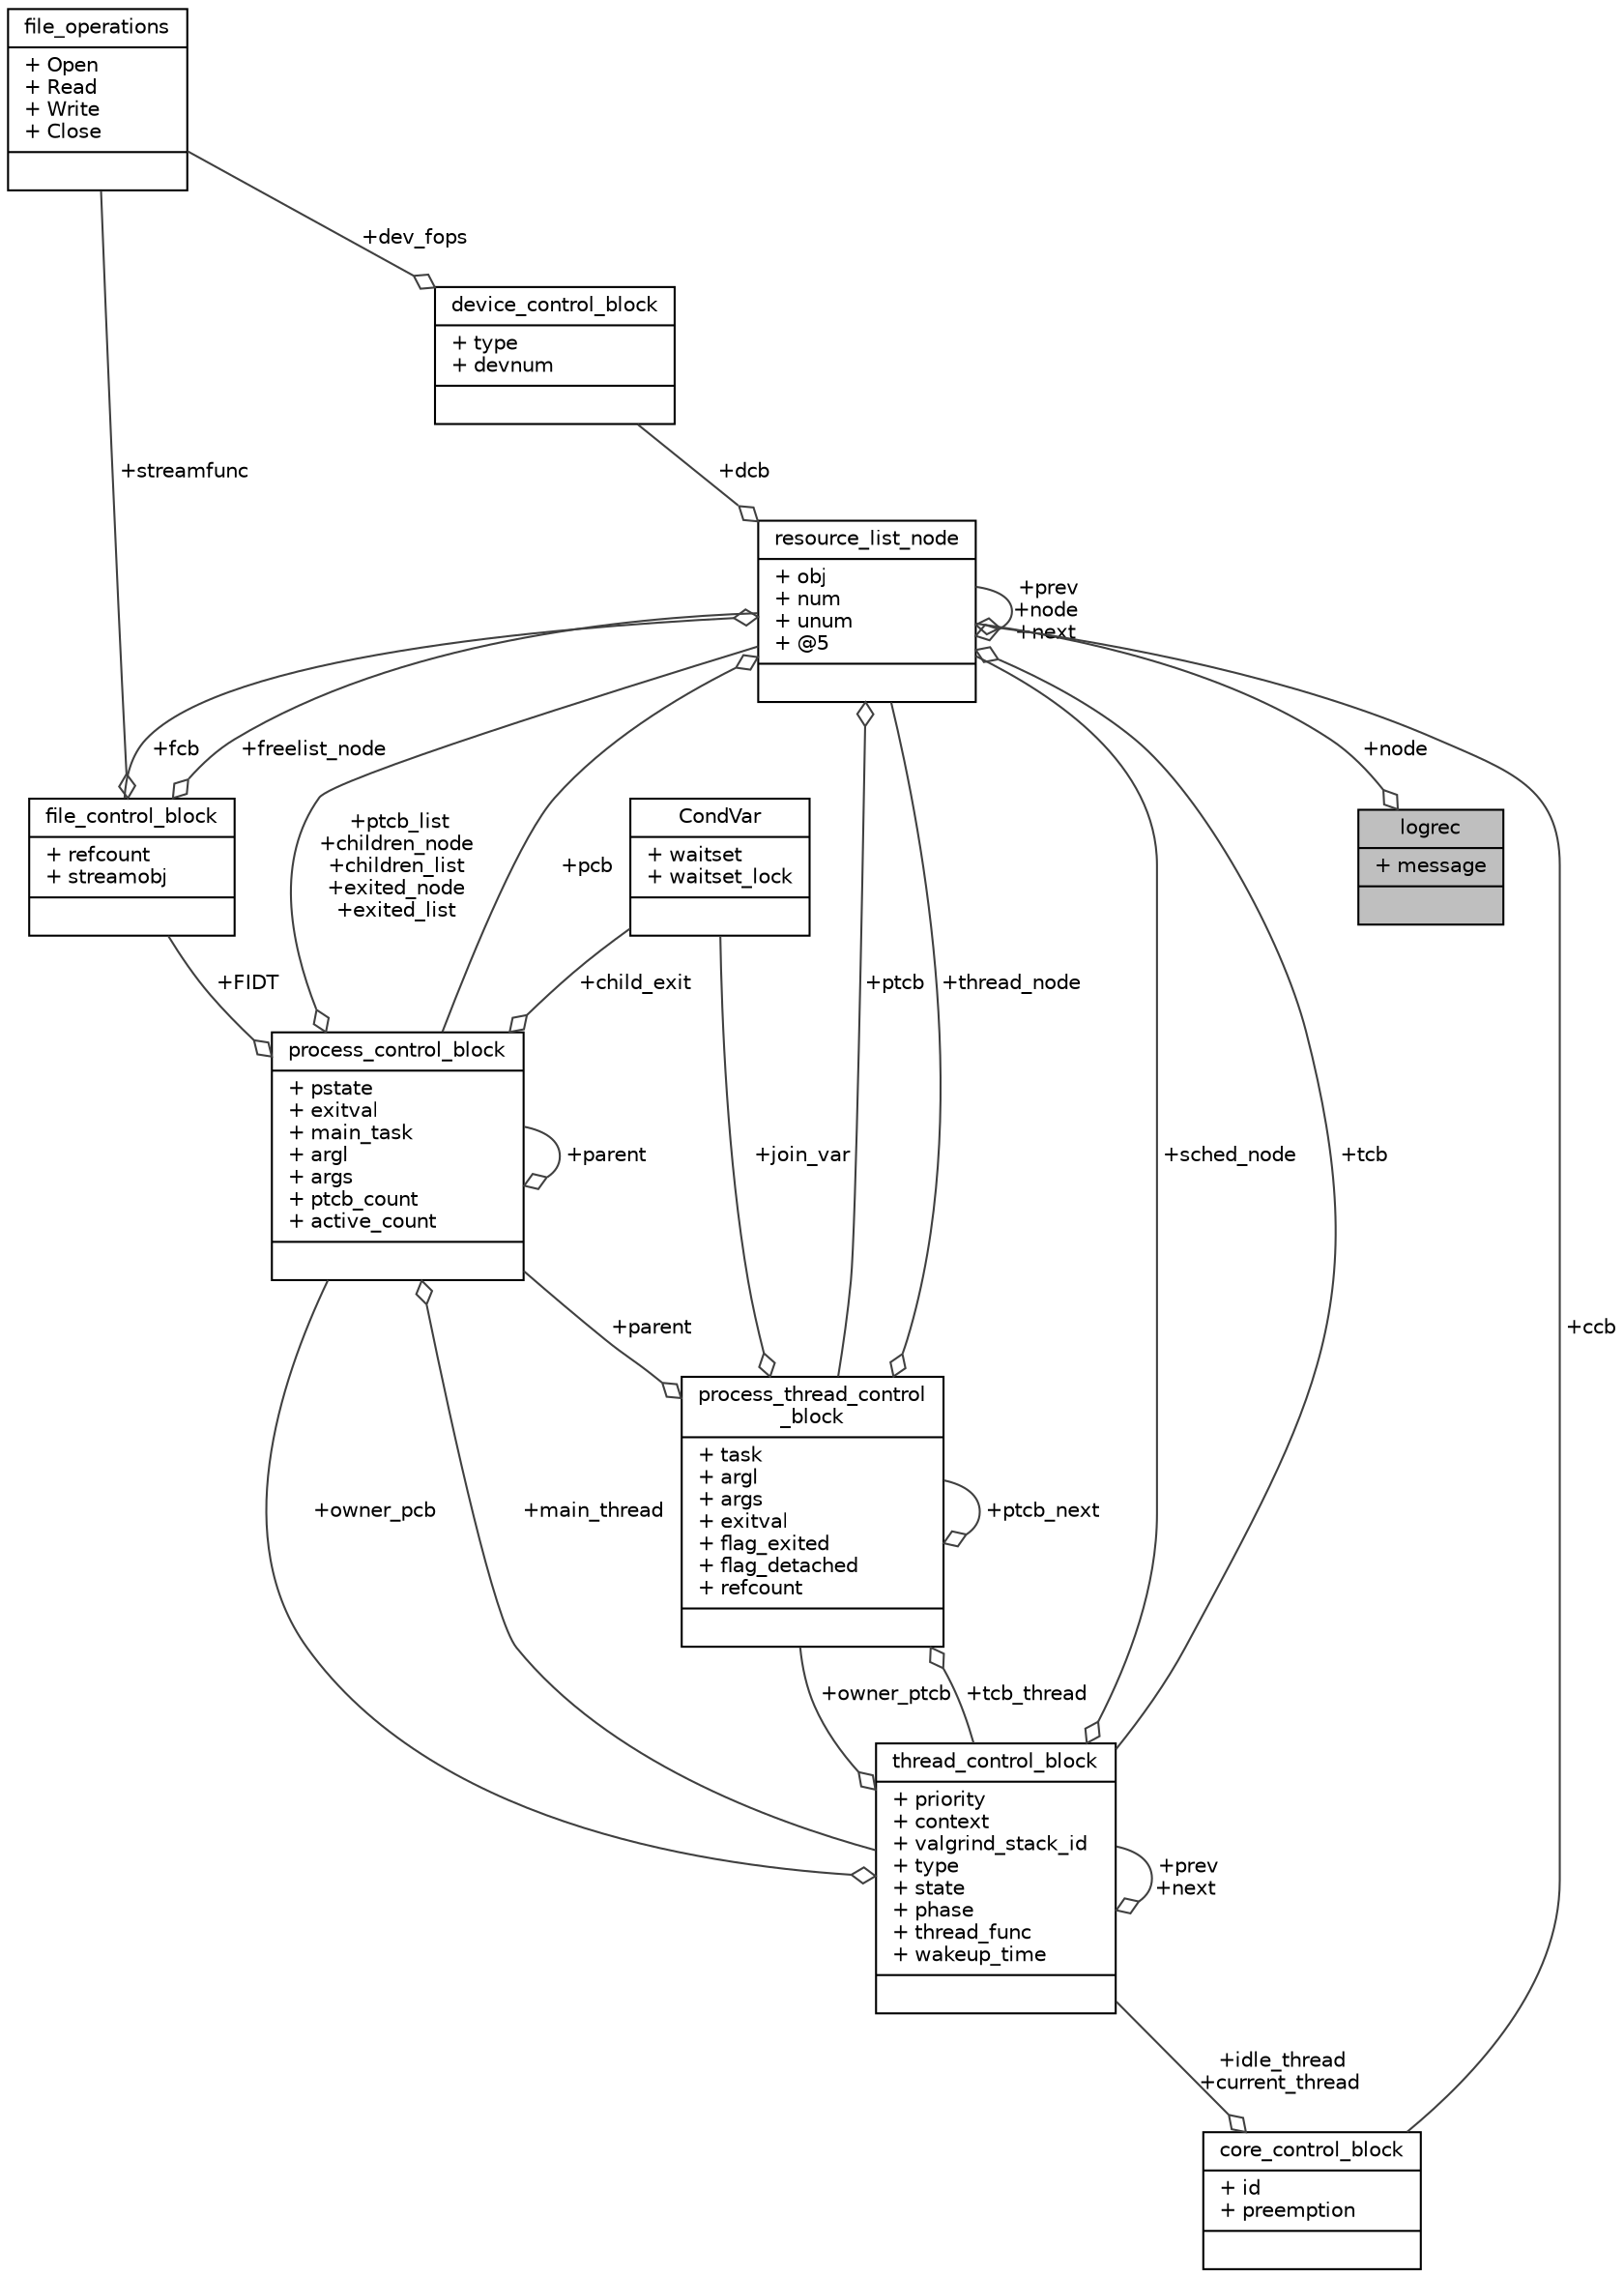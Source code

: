 digraph "logrec"
{
  edge [fontname="Helvetica",fontsize="10",labelfontname="Helvetica",labelfontsize="10"];
  node [fontname="Helvetica",fontsize="10",shape=record];
  Node1 [label="{logrec\n|+ message\l|}",height=0.2,width=0.4,color="black", fillcolor="grey75", style="filled", fontcolor="black"];
  Node2 -> Node1 [color="grey25",fontsize="10",style="solid",label=" +node" ,arrowhead="odiamond"];
  Node2 [label="{resource_list_node\n|+ obj\l+ num\l+ unum\l+ @5\l|}",height=0.2,width=0.4,color="black", fillcolor="white", style="filled",URL="$structresource__list__node.html",tooltip="List node. "];
  Node3 -> Node2 [color="grey25",fontsize="10",style="solid",label=" +pcb" ,arrowhead="odiamond"];
  Node3 [label="{process_control_block\n|+ pstate\l+ exitval\l+ main_task\l+ argl\l+ args\l+ ptcb_count\l+ active_count\l|}",height=0.2,width=0.4,color="black", fillcolor="white", style="filled",URL="$structprocess__control__block.html",tooltip="Process Control Block. "];
  Node4 -> Node3 [color="grey25",fontsize="10",style="solid",label=" +child_exit" ,arrowhead="odiamond"];
  Node4 [label="{CondVar\n|+ waitset\l+ waitset_lock\l|}",height=0.2,width=0.4,color="black", fillcolor="white", style="filled",URL="$structCondVar.html",tooltip="Condition variables. "];
  Node3 -> Node3 [color="grey25",fontsize="10",style="solid",label=" +parent" ,arrowhead="odiamond"];
  Node2 -> Node3 [color="grey25",fontsize="10",style="solid",label=" +ptcb_list\n+children_node\n+children_list\n+exited_node\n+exited_list" ,arrowhead="odiamond"];
  Node5 -> Node3 [color="grey25",fontsize="10",style="solid",label=" +FIDT" ,arrowhead="odiamond"];
  Node5 [label="{file_control_block\n|+ refcount\l+ streamobj\l|}",height=0.2,width=0.4,color="black", fillcolor="white", style="filled",URL="$structfile__control__block.html",tooltip="The file control block. "];
  Node2 -> Node5 [color="grey25",fontsize="10",style="solid",label=" +freelist_node" ,arrowhead="odiamond"];
  Node6 -> Node5 [color="grey25",fontsize="10",style="solid",label=" +streamfunc" ,arrowhead="odiamond"];
  Node6 [label="{file_operations\n|+ Open\l+ Read\l+ Write\l+ Close\l|}",height=0.2,width=0.4,color="black", fillcolor="white", style="filled",URL="$structfile__operations.html",tooltip="The device-specific file operations table. "];
  Node7 -> Node3 [color="grey25",fontsize="10",style="solid",label=" +main_thread" ,arrowhead="odiamond"];
  Node7 [label="{thread_control_block\n|+ priority\l+ context\l+ valgrind_stack_id\l+ type\l+ state\l+ phase\l+ thread_func\l+ wakeup_time\l|}",height=0.2,width=0.4,color="black", fillcolor="white", style="filled",URL="$structthread__control__block.html"];
  Node3 -> Node7 [color="grey25",fontsize="10",style="solid",label=" +owner_pcb" ,arrowhead="odiamond"];
  Node2 -> Node7 [color="grey25",fontsize="10",style="solid",label=" +sched_node" ,arrowhead="odiamond"];
  Node7 -> Node7 [color="grey25",fontsize="10",style="solid",label=" +prev\n+next" ,arrowhead="odiamond"];
  Node8 -> Node7 [color="grey25",fontsize="10",style="solid",label=" +owner_ptcb" ,arrowhead="odiamond"];
  Node8 [label="{process_thread_control\l_block\n|+ task\l+ argl\l+ args\l+ exitval\l+ flag_exited\l+ flag_detached\l+ refcount\l|}",height=0.2,width=0.4,color="black", fillcolor="white", style="filled",URL="$structprocess__thread__control__block.html",tooltip="The thread control block. "];
  Node4 -> Node8 [color="grey25",fontsize="10",style="solid",label=" +join_var" ,arrowhead="odiamond"];
  Node3 -> Node8 [color="grey25",fontsize="10",style="solid",label=" +parent" ,arrowhead="odiamond"];
  Node2 -> Node8 [color="grey25",fontsize="10",style="solid",label=" +thread_node" ,arrowhead="odiamond"];
  Node7 -> Node8 [color="grey25",fontsize="10",style="solid",label=" +tcb_thread" ,arrowhead="odiamond"];
  Node8 -> Node8 [color="grey25",fontsize="10",style="solid",label=" +ptcb_next" ,arrowhead="odiamond"];
  Node2 -> Node2 [color="grey25",fontsize="10",style="solid",label=" +prev\n+node\n+next" ,arrowhead="odiamond"];
  Node9 -> Node2 [color="grey25",fontsize="10",style="solid",label=" +ccb" ,arrowhead="odiamond"];
  Node9 [label="{core_control_block\n|+ id\l+ preemption\l|}",height=0.2,width=0.4,color="black", fillcolor="white", style="filled",URL="$structcore__control__block.html",tooltip="Core control block. "];
  Node7 -> Node9 [color="grey25",fontsize="10",style="solid",label=" +idle_thread\n+current_thread" ,arrowhead="odiamond"];
  Node10 -> Node2 [color="grey25",fontsize="10",style="solid",label=" +dcb" ,arrowhead="odiamond"];
  Node10 [label="{device_control_block\n|+ type\l+ devnum\l|}",height=0.2,width=0.4,color="black", fillcolor="white", style="filled",URL="$structdevice__control__block.html",tooltip="Device control block. "];
  Node6 -> Node10 [color="grey25",fontsize="10",style="solid",label=" +dev_fops" ,arrowhead="odiamond"];
  Node5 -> Node2 [color="grey25",fontsize="10",style="solid",label=" +fcb" ,arrowhead="odiamond"];
  Node7 -> Node2 [color="grey25",fontsize="10",style="solid",label=" +tcb" ,arrowhead="odiamond"];
  Node8 -> Node2 [color="grey25",fontsize="10",style="solid",label=" +ptcb" ,arrowhead="odiamond"];
}
